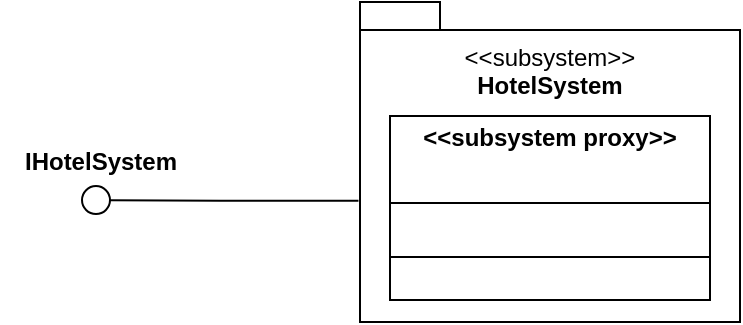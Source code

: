 <mxfile version="24.3.1" type="github" pages="2">
  <diagram name="Page-1" id="FDeaAZcfkvpqaY_wTCAR">
    <mxGraphModel dx="1143" dy="655" grid="1" gridSize="10" guides="1" tooltips="1" connect="1" arrows="1" fold="1" page="1" pageScale="1" pageWidth="850" pageHeight="1100" math="0" shadow="0">
      <root>
        <mxCell id="0" />
        <mxCell id="1" parent="0" />
        <mxCell id="lJrmNlTLN4UnMx10Zhjj-2" style="edgeStyle=orthogonalEdgeStyle;rounded=0;orthogonalLoop=1;jettySize=auto;html=1;exitX=-0.004;exitY=0.621;exitDx=0;exitDy=0;exitPerimeter=0;endArrow=circle;endFill=0;" parent="1" source="lJrmNlTLN4UnMx10Zhjj-1" edge="1">
          <mxGeometry relative="1" as="geometry">
            <mxPoint x="310" y="122" as="targetPoint" />
          </mxGeometry>
        </mxCell>
        <mxCell id="lJrmNlTLN4UnMx10Zhjj-1" value="&lt;span style=&quot;font-weight: normal;&quot;&gt;&amp;lt;&amp;lt;subsystem&amp;gt;&amp;gt;&lt;/span&gt;&lt;div&gt;HotelSystem&lt;/div&gt;&lt;div&gt;&lt;br&gt;&lt;/div&gt;&lt;div&gt;&lt;br&gt;&lt;/div&gt;&lt;div&gt;&lt;br&gt;&lt;/div&gt;&lt;div&gt;&lt;br&gt;&lt;/div&gt;&lt;div&gt;&lt;br&gt;&lt;/div&gt;&lt;div&gt;&lt;br&gt;&lt;/div&gt;&lt;div&gt;&lt;br&gt;&lt;/div&gt;" style="shape=folder;fontStyle=1;spacingTop=10;tabWidth=40;tabHeight=14;tabPosition=left;html=1;whiteSpace=wrap;" parent="1" vertex="1">
          <mxGeometry x="450" y="23" width="190" height="160" as="geometry" />
        </mxCell>
        <mxCell id="lJrmNlTLN4UnMx10Zhjj-3" value="&lt;b&gt;IHotelSystem&lt;/b&gt;" style="text;html=1;align=center;verticalAlign=middle;resizable=0;points=[];autosize=1;strokeColor=none;fillColor=none;" parent="1" vertex="1">
          <mxGeometry x="270" y="88" width="100" height="30" as="geometry" />
        </mxCell>
        <mxCell id="lJrmNlTLN4UnMx10Zhjj-4" value="&lt;p style=&quot;margin:0px;margin-top:4px;text-align:center;&quot;&gt;&lt;b&gt;&amp;lt;&amp;lt;subsystem proxy&amp;gt;&amp;gt;&lt;/b&gt;&lt;/p&gt;&lt;p style=&quot;margin:0px;margin-top:4px;text-align:center;&quot;&gt;&lt;b&gt;&lt;br&gt;&lt;/b&gt;&lt;/p&gt;&lt;hr size=&quot;1&quot; style=&quot;border-style:solid;&quot;&gt;&lt;p style=&quot;margin:0px;margin-left:4px;&quot;&gt;&lt;br&gt;&lt;/p&gt;&lt;hr size=&quot;1&quot; style=&quot;border-style:solid;&quot;&gt;&lt;p style=&quot;margin:0px;margin-left:4px;&quot;&gt;&lt;br&gt;&lt;/p&gt;" style="verticalAlign=top;align=left;overflow=fill;html=1;whiteSpace=wrap;" parent="1" vertex="1">
          <mxGeometry x="465" y="80" width="160" height="92" as="geometry" />
        </mxCell>
      </root>
    </mxGraphModel>
  </diagram>
  <diagram id="hmmjvEVG5ufRdfJFHQ-u" name="SignInProcessModel">
    <mxGraphModel dx="953" dy="546" grid="1" gridSize="10" guides="1" tooltips="1" connect="1" arrows="1" fold="1" page="1" pageScale="1" pageWidth="850" pageHeight="1100" math="0" shadow="0">
      <root>
        <mxCell id="0" />
        <mxCell id="1" parent="0" />
        <mxCell id="8rV2j_o-DbD-LVuExFou-1" value="&amp;lt;&amp;lt;boundary&amp;gt;&amp;gt;&lt;div&gt;SignInForm&lt;/div&gt;&lt;div&gt;(from Presentation)&lt;/div&gt;" style="whiteSpace=wrap;html=1;" parent="1" vertex="1">
          <mxGeometry x="65" y="70" width="150" height="60" as="geometry" />
        </mxCell>
        <mxCell id="DBiPGsDdonl4earWy9HF-2" style="edgeStyle=orthogonalEdgeStyle;rounded=0;orthogonalLoop=1;jettySize=auto;html=1;exitX=0.5;exitY=1;exitDx=0;exitDy=0;entryX=0.5;entryY=0;entryDx=0;entryDy=0;dashed=1;dashPattern=8 8;" edge="1" parent="1" source="8rV2j_o-DbD-LVuExFou-3" target="DBiPGsDdonl4earWy9HF-4">
          <mxGeometry relative="1" as="geometry">
            <mxPoint x="410" y="210" as="targetPoint" />
          </mxGeometry>
        </mxCell>
        <mxCell id="DBiPGsDdonl4earWy9HF-5" style="edgeStyle=orthogonalEdgeStyle;rounded=0;orthogonalLoop=1;jettySize=auto;html=1;exitX=0;exitY=0.5;exitDx=0;exitDy=0;entryX=1;entryY=0.5;entryDx=0;entryDy=0;endArrow=classic;endFill=1;startArrow=diamondThin;startFill=1;" edge="1" parent="1" source="8rV2j_o-DbD-LVuExFou-3" target="8rV2j_o-DbD-LVuExFou-1">
          <mxGeometry relative="1" as="geometry" />
        </mxCell>
        <mxCell id="8rV2j_o-DbD-LVuExFou-3" value="&amp;lt;&amp;lt;process&amp;gt;&amp;gt;&lt;div&gt;SignInApplication&lt;/div&gt;" style="whiteSpace=wrap;html=1;" parent="1" vertex="1">
          <mxGeometry x="335" y="70" width="150" height="60" as="geometry" />
        </mxCell>
        <mxCell id="DBiPGsDdonl4earWy9HF-7" style="edgeStyle=orthogonalEdgeStyle;rounded=0;orthogonalLoop=1;jettySize=auto;html=1;exitX=0.5;exitY=1;exitDx=0;exitDy=0;" edge="1" parent="1" source="DBiPGsDdonl4earWy9HF-4">
          <mxGeometry relative="1" as="geometry">
            <mxPoint x="409.759" y="360.0" as="targetPoint" />
          </mxGeometry>
        </mxCell>
        <mxCell id="DBiPGsDdonl4earWy9HF-13" style="edgeStyle=orthogonalEdgeStyle;rounded=0;orthogonalLoop=1;jettySize=auto;html=1;exitX=1;exitY=0.5;exitDx=0;exitDy=0;startArrow=diamondThin;startFill=1;" edge="1" parent="1" source="DBiPGsDdonl4earWy9HF-4" target="DBiPGsDdonl4earWy9HF-14">
          <mxGeometry relative="1" as="geometry">
            <mxPoint x="605" y="250.069" as="targetPoint" />
          </mxGeometry>
        </mxCell>
        <mxCell id="DBiPGsDdonl4earWy9HF-4" value="&amp;lt;&amp;lt;process&amp;gt;&amp;gt;&lt;div&gt;AuthenticationSystemAccess&lt;/div&gt;" style="whiteSpace=wrap;html=1;" vertex="1" parent="1">
          <mxGeometry x="315" y="220" width="190" height="60" as="geometry" />
        </mxCell>
        <mxCell id="DBiPGsDdonl4earWy9HF-9" value="1" style="text;html=1;align=center;verticalAlign=middle;resizable=0;points=[];autosize=1;strokeColor=none;fillColor=none;" vertex="1" parent="1">
          <mxGeometry x="215" y="70" width="30" height="30" as="geometry" />
        </mxCell>
        <mxCell id="DBiPGsDdonl4earWy9HF-10" value="1" style="text;html=1;align=center;verticalAlign=middle;resizable=0;points=[];autosize=1;strokeColor=none;fillColor=none;" vertex="1" parent="1">
          <mxGeometry x="305" y="70" width="30" height="30" as="geometry" />
        </mxCell>
        <mxCell id="DBiPGsDdonl4earWy9HF-17" style="edgeStyle=orthogonalEdgeStyle;rounded=0;orthogonalLoop=1;jettySize=auto;html=1;exitX=1;exitY=0.5;exitDx=0;exitDy=0;endArrow=circle;endFill=0;" edge="1" parent="1" source="DBiPGsDdonl4earWy9HF-12">
          <mxGeometry relative="1" as="geometry">
            <mxPoint x="705" y="390" as="targetPoint" />
          </mxGeometry>
        </mxCell>
        <mxCell id="DBiPGsDdonl4earWy9HF-12" value="&amp;lt;&amp;lt;subsystem proxy&amp;gt;&amp;gt;&lt;div&gt;AuthenticationSystem&lt;/div&gt;" style="whiteSpace=wrap;html=1;" vertex="1" parent="1">
          <mxGeometry x="315" y="360" width="190" height="60" as="geometry" />
        </mxCell>
        <mxCell id="DBiPGsDdonl4earWy9HF-19" style="edgeStyle=orthogonalEdgeStyle;rounded=0;orthogonalLoop=1;jettySize=auto;html=1;exitX=0.5;exitY=1;exitDx=0;exitDy=0;" edge="1" parent="1" source="DBiPGsDdonl4earWy9HF-14">
          <mxGeometry relative="1" as="geometry">
            <mxPoint x="700.333" y="380.0" as="targetPoint" />
          </mxGeometry>
        </mxCell>
        <mxCell id="DBiPGsDdonl4earWy9HF-14" value="&amp;lt;&amp;lt;control&amp;gt;&amp;gt;&lt;div&gt;AuthenticationController&lt;/div&gt;" style="rounded=0;whiteSpace=wrap;html=1;" vertex="1" parent="1">
          <mxGeometry x="615" y="220" width="170" height="60" as="geometry" />
        </mxCell>
        <mxCell id="DBiPGsDdonl4earWy9HF-15" value="1" style="text;html=1;align=center;verticalAlign=middle;resizable=0;points=[];autosize=1;strokeColor=none;fillColor=none;" vertex="1" parent="1">
          <mxGeometry x="505" y="220" width="30" height="30" as="geometry" />
        </mxCell>
        <mxCell id="DBiPGsDdonl4earWy9HF-16" value="1" style="text;html=1;align=center;verticalAlign=middle;resizable=0;points=[];autosize=1;strokeColor=none;fillColor=none;" vertex="1" parent="1">
          <mxGeometry x="585" y="220" width="30" height="30" as="geometry" />
        </mxCell>
        <mxCell id="DBiPGsDdonl4earWy9HF-18" value="IAuthenticationSystem" style="text;html=1;align=center;verticalAlign=middle;resizable=0;points=[];autosize=1;strokeColor=none;fillColor=none;fontStyle=0" vertex="1" parent="1">
          <mxGeometry x="630" y="400" width="140" height="30" as="geometry" />
        </mxCell>
        <mxCell id="DBiPGsDdonl4earWy9HF-20" value="0..1" style="text;html=1;align=center;verticalAlign=middle;resizable=0;points=[];autosize=1;strokeColor=none;fillColor=none;" vertex="1" parent="1">
          <mxGeometry x="655" y="280" width="40" height="30" as="geometry" />
        </mxCell>
        <mxCell id="DBiPGsDdonl4earWy9HF-21" value="0..1" style="text;html=1;align=center;verticalAlign=middle;resizable=0;points=[];autosize=1;strokeColor=none;fillColor=none;" vertex="1" parent="1">
          <mxGeometry x="655" y="350" width="40" height="30" as="geometry" />
        </mxCell>
      </root>
    </mxGraphModel>
  </diagram>
</mxfile>
